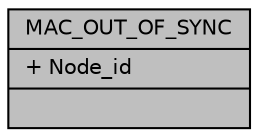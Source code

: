 digraph "MAC_OUT_OF_SYNC"
{
 // LATEX_PDF_SIZE
  edge [fontname="Helvetica",fontsize="10",labelfontname="Helvetica",labelfontsize="10"];
  node [fontname="Helvetica",fontsize="10",shape=record];
  Node1 [label="{MAC_OUT_OF_SYNC\n|+ Node_id\l|}",height=0.2,width=0.4,color="black", fillcolor="grey75", style="filled", fontcolor="black",tooltip="This primitive indicates to RRC (UE) that a particular Node-B has been lossed and passes CHBCH logica..."];
}
